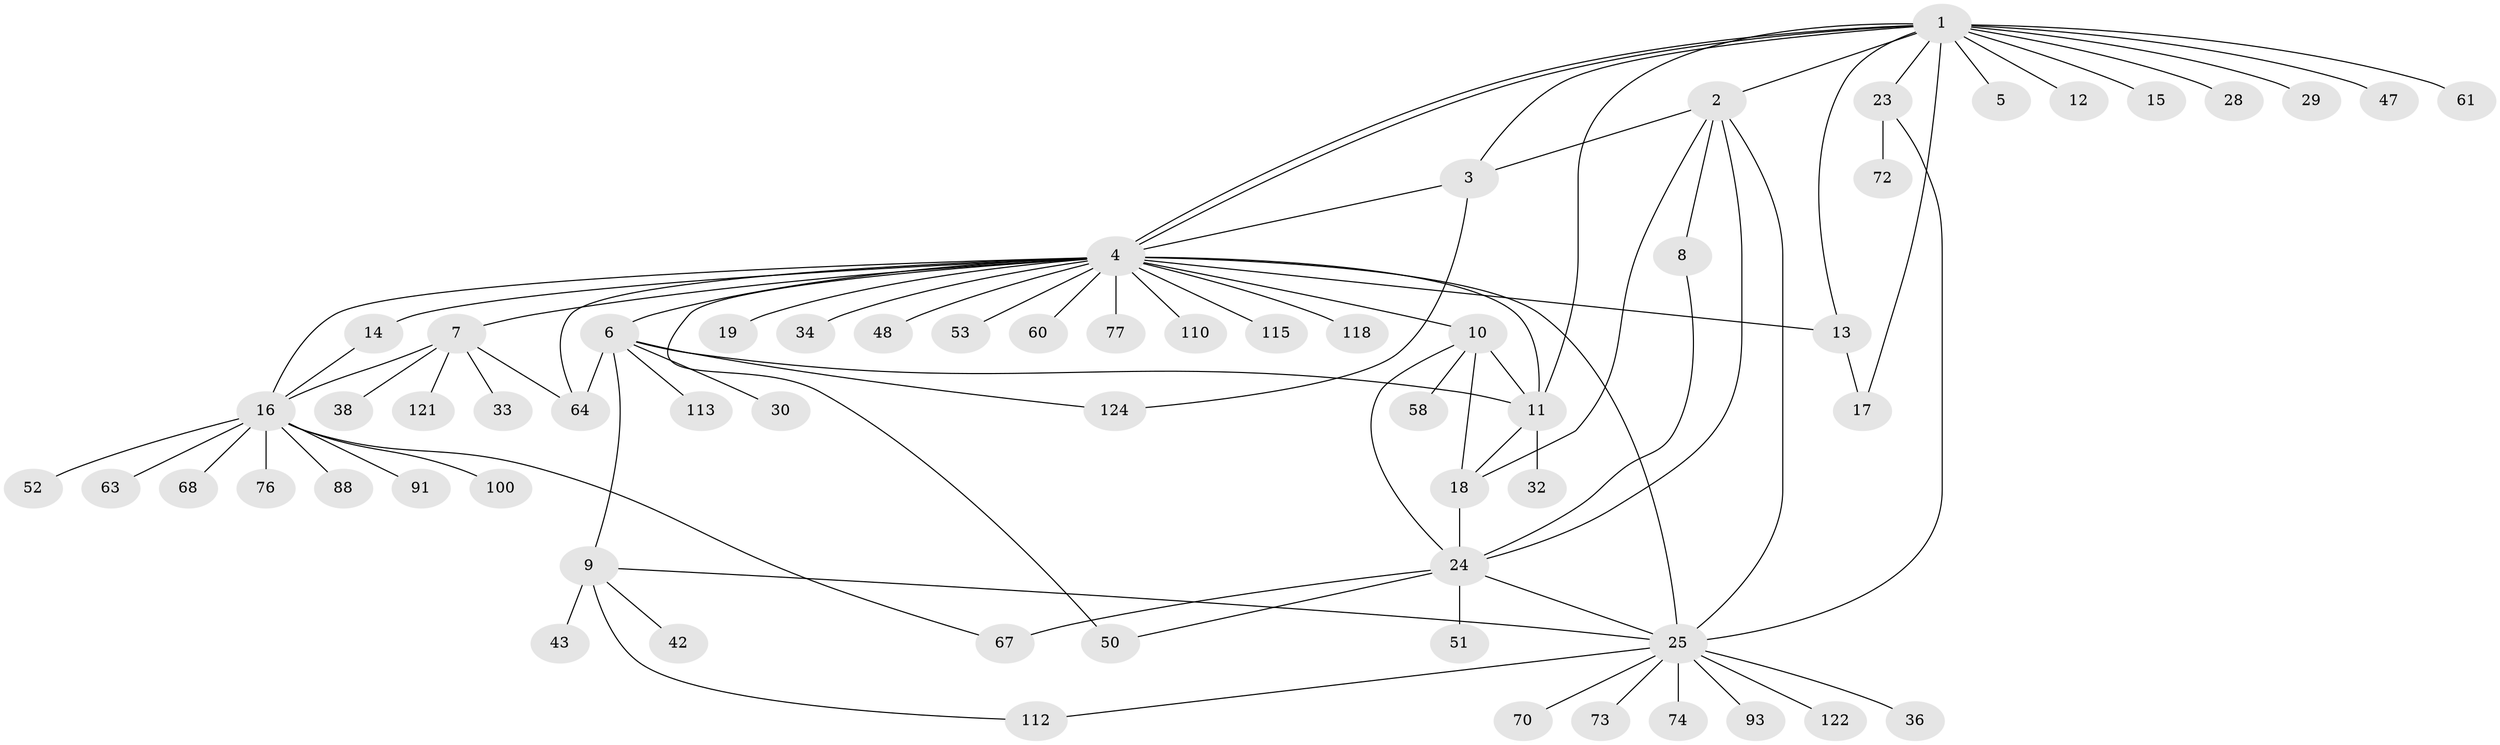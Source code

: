 // original degree distribution, {15: 0.007936507936507936, 6: 0.047619047619047616, 2: 0.21428571428571427, 24: 0.007936507936507936, 1: 0.5238095238095238, 7: 0.015873015873015872, 4: 0.047619047619047616, 3: 0.10317460317460317, 9: 0.007936507936507936, 12: 0.007936507936507936, 8: 0.007936507936507936, 5: 0.007936507936507936}
// Generated by graph-tools (version 1.1) at 2025/18/03/04/25 18:18:06]
// undirected, 63 vertices, 87 edges
graph export_dot {
graph [start="1"]
  node [color=gray90,style=filled];
  1;
  2;
  3 [super="+22"];
  4 [super="+37"];
  5;
  6;
  7 [super="+31"];
  8 [super="+108+87"];
  9 [super="+39"];
  10 [super="+56+27+86"];
  11 [super="+99+117+106"];
  12;
  13 [super="+120"];
  14;
  15;
  16 [super="+44+20+59"];
  17 [super="+41+75"];
  18 [super="+55+45+21"];
  19;
  23 [super="+104"];
  24 [super="+26+81+84"];
  25 [super="+66+35"];
  28 [super="+105"];
  29;
  30;
  32;
  33;
  34;
  36;
  38;
  42;
  43 [super="+83"];
  47;
  48;
  50;
  51;
  52;
  53;
  58;
  60;
  61;
  63;
  64 [super="+65"];
  67;
  68;
  70;
  72;
  73;
  74;
  76;
  77 [super="+98"];
  88;
  91 [super="+94"];
  93;
  100;
  110;
  112;
  113;
  115;
  118;
  121;
  122;
  124 [super="+126"];
  1 -- 2;
  1 -- 4;
  1 -- 4;
  1 -- 5;
  1 -- 12;
  1 -- 15;
  1 -- 23;
  1 -- 28;
  1 -- 29;
  1 -- 47;
  1 -- 61;
  1 -- 17;
  1 -- 13;
  1 -- 3;
  1 -- 11;
  2 -- 3;
  2 -- 8;
  2 -- 18;
  2 -- 24;
  2 -- 25;
  3 -- 124;
  3 -- 4;
  4 -- 6;
  4 -- 7;
  4 -- 10;
  4 -- 11;
  4 -- 13;
  4 -- 14;
  4 -- 16;
  4 -- 19;
  4 -- 25 [weight=2];
  4 -- 34;
  4 -- 48;
  4 -- 50;
  4 -- 53;
  4 -- 60;
  4 -- 77;
  4 -- 110;
  4 -- 115;
  4 -- 118;
  4 -- 64;
  6 -- 9;
  6 -- 11;
  6 -- 30;
  6 -- 64;
  6 -- 113;
  6 -- 124;
  7 -- 33;
  7 -- 38;
  7 -- 64;
  7 -- 121;
  7 -- 16;
  8 -- 24;
  9 -- 42;
  9 -- 43;
  9 -- 112;
  9 -- 25;
  10 -- 58;
  10 -- 24;
  10 -- 18;
  10 -- 11;
  11 -- 32;
  11 -- 18;
  13 -- 17;
  14 -- 16;
  16 -- 52;
  16 -- 68;
  16 -- 76;
  16 -- 88;
  16 -- 100;
  16 -- 67;
  16 -- 91;
  16 -- 63;
  18 -- 24;
  23 -- 72;
  23 -- 25;
  24 -- 51;
  24 -- 50;
  24 -- 67;
  24 -- 25;
  25 -- 73 [weight=2];
  25 -- 36;
  25 -- 70;
  25 -- 74;
  25 -- 112;
  25 -- 122;
  25 -- 93;
}
